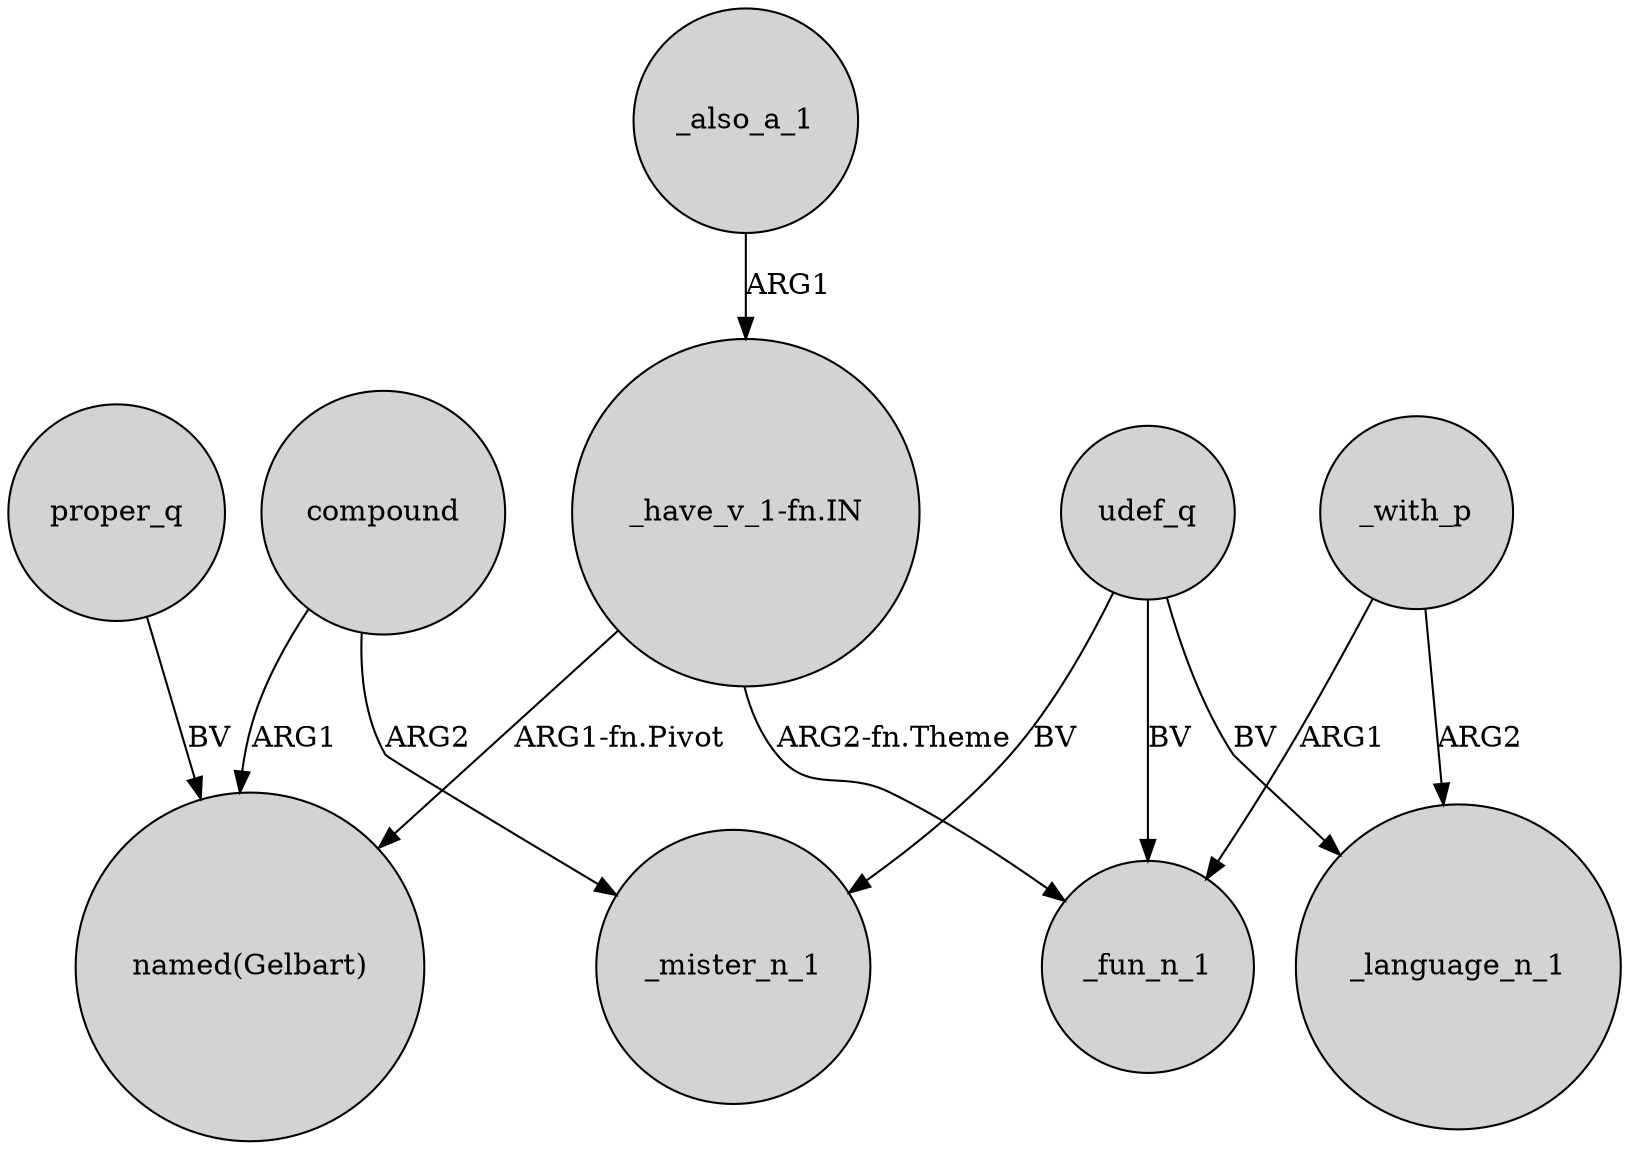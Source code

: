 digraph {
	node [shape=circle style=filled]
	udef_q -> _mister_n_1 [label=BV]
	_with_p -> _fun_n_1 [label=ARG1]
	"_have_v_1-fn.IN" -> _fun_n_1 [label="ARG2-fn.Theme"]
	compound -> "named(Gelbart)" [label=ARG1]
	_with_p -> _language_n_1 [label=ARG2]
	_also_a_1 -> "_have_v_1-fn.IN" [label=ARG1]
	udef_q -> _language_n_1 [label=BV]
	udef_q -> _fun_n_1 [label=BV]
	compound -> _mister_n_1 [label=ARG2]
	"_have_v_1-fn.IN" -> "named(Gelbart)" [label="ARG1-fn.Pivot"]
	proper_q -> "named(Gelbart)" [label=BV]
}
